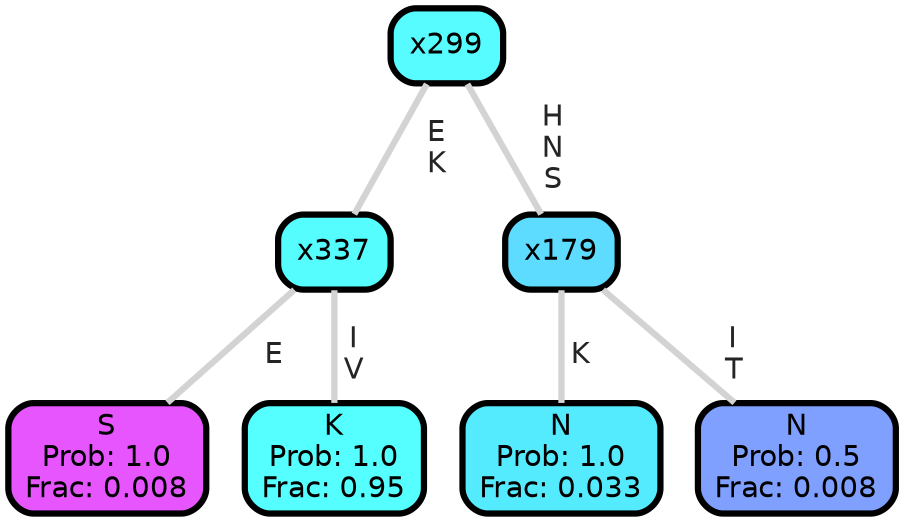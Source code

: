 graph Tree {
node [shape=box, style="filled, rounded",color="black",penwidth="3",fontcolor="black",                 fontname=helvetica] ;
graph [ranksep="0 equally", splines=straight,                 bgcolor=transparent, dpi=200] ;
edge [fontname=helvetica, fontweight=bold,fontcolor=grey14,color=lightgray] ;
0 [label="S
Prob: 1.0
Frac: 0.008", fillcolor="#e755ff"] ;
1 [label="x337", fillcolor="#56fdff"] ;
2 [label="K
Prob: 1.0
Frac: 0.95", fillcolor="#55ffff"] ;
3 [label="x299", fillcolor="#56fcff"] ;
4 [label="N
Prob: 1.0
Frac: 0.033", fillcolor="#55ebff"] ;
5 [label="x179", fillcolor="#5ddcff"] ;
6 [label="N
Prob: 0.5
Frac: 0.008", fillcolor="#80a0ff"] ;
1 -- 0 [label=" E",penwidth=3] ;
1 -- 2 [label=" I\n V",penwidth=3] ;
3 -- 1 [label=" E\n K",penwidth=3] ;
3 -- 5 [label=" H\n N\n S",penwidth=3] ;
5 -- 4 [label=" K",penwidth=3] ;
5 -- 6 [label=" I\n T",penwidth=3] ;
{rank = same;}}